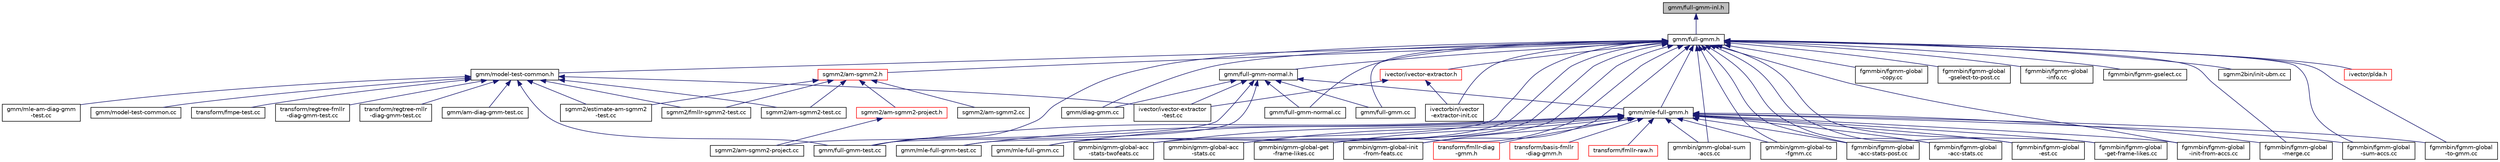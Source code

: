 digraph "gmm/full-gmm-inl.h"
{
  edge [fontname="Helvetica",fontsize="10",labelfontname="Helvetica",labelfontsize="10"];
  node [fontname="Helvetica",fontsize="10",shape=record];
  Node31 [label="gmm/full-gmm-inl.h",height=0.2,width=0.4,color="black", fillcolor="grey75", style="filled", fontcolor="black"];
  Node31 -> Node32 [dir="back",color="midnightblue",fontsize="10",style="solid",fontname="Helvetica"];
  Node32 [label="gmm/full-gmm.h",height=0.2,width=0.4,color="black", fillcolor="white", style="filled",URL="$full-gmm_8h.html"];
  Node32 -> Node33 [dir="back",color="midnightblue",fontsize="10",style="solid",fontname="Helvetica"];
  Node33 [label="gmm/model-test-common.h",height=0.2,width=0.4,color="black", fillcolor="white", style="filled",URL="$model-test-common_8h.html"];
  Node33 -> Node34 [dir="back",color="midnightblue",fontsize="10",style="solid",fontname="Helvetica"];
  Node34 [label="gmm/am-diag-gmm-test.cc",height=0.2,width=0.4,color="black", fillcolor="white", style="filled",URL="$am-diag-gmm-test_8cc.html"];
  Node33 -> Node35 [dir="back",color="midnightblue",fontsize="10",style="solid",fontname="Helvetica"];
  Node35 [label="gmm/full-gmm-test.cc",height=0.2,width=0.4,color="black", fillcolor="white", style="filled",URL="$full-gmm-test_8cc.html"];
  Node33 -> Node36 [dir="back",color="midnightblue",fontsize="10",style="solid",fontname="Helvetica"];
  Node36 [label="gmm/mle-am-diag-gmm\l-test.cc",height=0.2,width=0.4,color="black", fillcolor="white", style="filled",URL="$mle-am-diag-gmm-test_8cc.html"];
  Node33 -> Node37 [dir="back",color="midnightblue",fontsize="10",style="solid",fontname="Helvetica"];
  Node37 [label="gmm/model-test-common.cc",height=0.2,width=0.4,color="black", fillcolor="white", style="filled",URL="$model-test-common_8cc.html"];
  Node33 -> Node38 [dir="back",color="midnightblue",fontsize="10",style="solid",fontname="Helvetica"];
  Node38 [label="transform/fmpe-test.cc",height=0.2,width=0.4,color="black", fillcolor="white", style="filled",URL="$fmpe-test_8cc.html"];
  Node33 -> Node39 [dir="back",color="midnightblue",fontsize="10",style="solid",fontname="Helvetica"];
  Node39 [label="transform/regtree-fmllr\l-diag-gmm-test.cc",height=0.2,width=0.4,color="black", fillcolor="white", style="filled",URL="$regtree-fmllr-diag-gmm-test_8cc.html"];
  Node33 -> Node40 [dir="back",color="midnightblue",fontsize="10",style="solid",fontname="Helvetica"];
  Node40 [label="transform/regtree-mllr\l-diag-gmm-test.cc",height=0.2,width=0.4,color="black", fillcolor="white", style="filled",URL="$regtree-mllr-diag-gmm-test_8cc.html"];
  Node33 -> Node41 [dir="back",color="midnightblue",fontsize="10",style="solid",fontname="Helvetica"];
  Node41 [label="sgmm2/am-sgmm2-test.cc",height=0.2,width=0.4,color="black", fillcolor="white", style="filled",URL="$am-sgmm2-test_8cc.html"];
  Node33 -> Node42 [dir="back",color="midnightblue",fontsize="10",style="solid",fontname="Helvetica"];
  Node42 [label="sgmm2/estimate-am-sgmm2\l-test.cc",height=0.2,width=0.4,color="black", fillcolor="white", style="filled",URL="$estimate-am-sgmm2-test_8cc.html"];
  Node33 -> Node43 [dir="back",color="midnightblue",fontsize="10",style="solid",fontname="Helvetica"];
  Node43 [label="sgmm2/fmllr-sgmm2-test.cc",height=0.2,width=0.4,color="black", fillcolor="white", style="filled",URL="$fmllr-sgmm2-test_8cc.html"];
  Node33 -> Node44 [dir="back",color="midnightblue",fontsize="10",style="solid",fontname="Helvetica"];
  Node44 [label="ivector/ivector-extractor\l-test.cc",height=0.2,width=0.4,color="black", fillcolor="white", style="filled",URL="$ivector-extractor-test_8cc.html"];
  Node32 -> Node45 [dir="back",color="midnightblue",fontsize="10",style="solid",fontname="Helvetica"];
  Node45 [label="gmm/diag-gmm.cc",height=0.2,width=0.4,color="black", fillcolor="white", style="filled",URL="$diag-gmm_8cc.html"];
  Node32 -> Node46 [dir="back",color="midnightblue",fontsize="10",style="solid",fontname="Helvetica"];
  Node46 [label="gmm/full-gmm-normal.h",height=0.2,width=0.4,color="black", fillcolor="white", style="filled",URL="$full-gmm-normal_8h.html"];
  Node46 -> Node45 [dir="back",color="midnightblue",fontsize="10",style="solid",fontname="Helvetica"];
  Node46 -> Node47 [dir="back",color="midnightblue",fontsize="10",style="solid",fontname="Helvetica"];
  Node47 [label="gmm/full-gmm-normal.cc",height=0.2,width=0.4,color="black", fillcolor="white", style="filled",URL="$full-gmm-normal_8cc.html"];
  Node46 -> Node35 [dir="back",color="midnightblue",fontsize="10",style="solid",fontname="Helvetica"];
  Node46 -> Node48 [dir="back",color="midnightblue",fontsize="10",style="solid",fontname="Helvetica"];
  Node48 [label="gmm/mle-full-gmm.h",height=0.2,width=0.4,color="black", fillcolor="white", style="filled",URL="$mle-full-gmm_8h.html"];
  Node48 -> Node35 [dir="back",color="midnightblue",fontsize="10",style="solid",fontname="Helvetica"];
  Node48 -> Node49 [dir="back",color="midnightblue",fontsize="10",style="solid",fontname="Helvetica"];
  Node49 [label="gmm/mle-full-gmm-test.cc",height=0.2,width=0.4,color="black", fillcolor="white", style="filled",URL="$mle-full-gmm-test_8cc.html"];
  Node48 -> Node50 [dir="back",color="midnightblue",fontsize="10",style="solid",fontname="Helvetica"];
  Node50 [label="gmm/mle-full-gmm.cc",height=0.2,width=0.4,color="black", fillcolor="white", style="filled",URL="$mle-full-gmm_8cc.html"];
  Node48 -> Node51 [dir="back",color="midnightblue",fontsize="10",style="solid",fontname="Helvetica"];
  Node51 [label="transform/fmllr-diag\l-gmm.h",height=0.2,width=0.4,color="red", fillcolor="white", style="filled",URL="$fmllr-diag-gmm_8h.html"];
  Node48 -> Node75 [dir="back",color="midnightblue",fontsize="10",style="solid",fontname="Helvetica"];
  Node75 [label="transform/basis-fmllr\l-diag-gmm.h",height=0.2,width=0.4,color="red", fillcolor="white", style="filled",URL="$basis-fmllr-diag-gmm_8h.html"];
  Node48 -> Node76 [dir="back",color="midnightblue",fontsize="10",style="solid",fontname="Helvetica"];
  Node76 [label="transform/fmllr-raw.h",height=0.2,width=0.4,color="red", fillcolor="white", style="filled",URL="$fmllr-raw_8h.html"];
  Node48 -> Node79 [dir="back",color="midnightblue",fontsize="10",style="solid",fontname="Helvetica"];
  Node79 [label="gmmbin/gmm-global-acc\l-stats-twofeats.cc",height=0.2,width=0.4,color="black", fillcolor="white", style="filled",URL="$gmm-global-acc-stats-twofeats_8cc.html"];
  Node48 -> Node80 [dir="back",color="midnightblue",fontsize="10",style="solid",fontname="Helvetica"];
  Node80 [label="gmmbin/gmm-global-acc\l-stats.cc",height=0.2,width=0.4,color="black", fillcolor="white", style="filled",URL="$gmm-global-acc-stats_8cc.html"];
  Node48 -> Node81 [dir="back",color="midnightblue",fontsize="10",style="solid",fontname="Helvetica"];
  Node81 [label="gmmbin/gmm-global-get\l-frame-likes.cc",height=0.2,width=0.4,color="black", fillcolor="white", style="filled",URL="$gmm-global-get-frame-likes_8cc.html"];
  Node48 -> Node82 [dir="back",color="midnightblue",fontsize="10",style="solid",fontname="Helvetica"];
  Node82 [label="gmmbin/gmm-global-init\l-from-feats.cc",height=0.2,width=0.4,color="black", fillcolor="white", style="filled",URL="$gmm-global-init-from-feats_8cc.html"];
  Node48 -> Node83 [dir="back",color="midnightblue",fontsize="10",style="solid",fontname="Helvetica"];
  Node83 [label="gmmbin/gmm-global-sum\l-accs.cc",height=0.2,width=0.4,color="black", fillcolor="white", style="filled",URL="$gmm-global-sum-accs_8cc.html"];
  Node48 -> Node84 [dir="back",color="midnightblue",fontsize="10",style="solid",fontname="Helvetica"];
  Node84 [label="gmmbin/gmm-global-to\l-fgmm.cc",height=0.2,width=0.4,color="black", fillcolor="white", style="filled",URL="$gmm-global-to-fgmm_8cc.html"];
  Node48 -> Node85 [dir="back",color="midnightblue",fontsize="10",style="solid",fontname="Helvetica"];
  Node85 [label="fgmmbin/fgmm-global\l-acc-stats-post.cc",height=0.2,width=0.4,color="black", fillcolor="white", style="filled",URL="$fgmm-global-acc-stats-post_8cc.html"];
  Node48 -> Node86 [dir="back",color="midnightblue",fontsize="10",style="solid",fontname="Helvetica"];
  Node86 [label="fgmmbin/fgmm-global\l-acc-stats.cc",height=0.2,width=0.4,color="black", fillcolor="white", style="filled",URL="$fgmm-global-acc-stats_8cc.html"];
  Node48 -> Node87 [dir="back",color="midnightblue",fontsize="10",style="solid",fontname="Helvetica"];
  Node87 [label="fgmmbin/fgmm-global\l-est.cc",height=0.2,width=0.4,color="black", fillcolor="white", style="filled",URL="$fgmm-global-est_8cc.html"];
  Node48 -> Node88 [dir="back",color="midnightblue",fontsize="10",style="solid",fontname="Helvetica"];
  Node88 [label="fgmmbin/fgmm-global\l-get-frame-likes.cc",height=0.2,width=0.4,color="black", fillcolor="white", style="filled",URL="$fgmm-global-get-frame-likes_8cc.html"];
  Node48 -> Node89 [dir="back",color="midnightblue",fontsize="10",style="solid",fontname="Helvetica"];
  Node89 [label="fgmmbin/fgmm-global\l-init-from-accs.cc",height=0.2,width=0.4,color="black", fillcolor="white", style="filled",URL="$fgmm-global-init-from-accs_8cc.html"];
  Node48 -> Node90 [dir="back",color="midnightblue",fontsize="10",style="solid",fontname="Helvetica"];
  Node90 [label="fgmmbin/fgmm-global\l-merge.cc",height=0.2,width=0.4,color="black", fillcolor="white", style="filled",URL="$fgmm-global-merge_8cc.html"];
  Node48 -> Node91 [dir="back",color="midnightblue",fontsize="10",style="solid",fontname="Helvetica"];
  Node91 [label="fgmmbin/fgmm-global\l-sum-accs.cc",height=0.2,width=0.4,color="black", fillcolor="white", style="filled",URL="$fgmm-global-sum-accs_8cc.html"];
  Node48 -> Node92 [dir="back",color="midnightblue",fontsize="10",style="solid",fontname="Helvetica"];
  Node92 [label="fgmmbin/fgmm-global\l-to-gmm.cc",height=0.2,width=0.4,color="black", fillcolor="white", style="filled",URL="$fgmm-global-to-gmm_8cc.html"];
  Node46 -> Node93 [dir="back",color="midnightblue",fontsize="10",style="solid",fontname="Helvetica"];
  Node93 [label="gmm/full-gmm.cc",height=0.2,width=0.4,color="black", fillcolor="white", style="filled",URL="$full-gmm_8cc.html"];
  Node46 -> Node94 [dir="back",color="midnightblue",fontsize="10",style="solid",fontname="Helvetica"];
  Node94 [label="sgmm2/am-sgmm2-project.cc",height=0.2,width=0.4,color="black", fillcolor="white", style="filled",URL="$am-sgmm2-project_8cc.html"];
  Node46 -> Node44 [dir="back",color="midnightblue",fontsize="10",style="solid",fontname="Helvetica"];
  Node32 -> Node47 [dir="back",color="midnightblue",fontsize="10",style="solid",fontname="Helvetica"];
  Node32 -> Node35 [dir="back",color="midnightblue",fontsize="10",style="solid",fontname="Helvetica"];
  Node32 -> Node48 [dir="back",color="midnightblue",fontsize="10",style="solid",fontname="Helvetica"];
  Node32 -> Node93 [dir="back",color="midnightblue",fontsize="10",style="solid",fontname="Helvetica"];
  Node32 -> Node49 [dir="back",color="midnightblue",fontsize="10",style="solid",fontname="Helvetica"];
  Node32 -> Node50 [dir="back",color="midnightblue",fontsize="10",style="solid",fontname="Helvetica"];
  Node32 -> Node79 [dir="back",color="midnightblue",fontsize="10",style="solid",fontname="Helvetica"];
  Node32 -> Node80 [dir="back",color="midnightblue",fontsize="10",style="solid",fontname="Helvetica"];
  Node32 -> Node81 [dir="back",color="midnightblue",fontsize="10",style="solid",fontname="Helvetica"];
  Node32 -> Node82 [dir="back",color="midnightblue",fontsize="10",style="solid",fontname="Helvetica"];
  Node32 -> Node83 [dir="back",color="midnightblue",fontsize="10",style="solid",fontname="Helvetica"];
  Node32 -> Node84 [dir="back",color="midnightblue",fontsize="10",style="solid",fontname="Helvetica"];
  Node32 -> Node85 [dir="back",color="midnightblue",fontsize="10",style="solid",fontname="Helvetica"];
  Node32 -> Node86 [dir="back",color="midnightblue",fontsize="10",style="solid",fontname="Helvetica"];
  Node32 -> Node95 [dir="back",color="midnightblue",fontsize="10",style="solid",fontname="Helvetica"];
  Node95 [label="fgmmbin/fgmm-global\l-copy.cc",height=0.2,width=0.4,color="black", fillcolor="white", style="filled",URL="$fgmm-global-copy_8cc.html"];
  Node32 -> Node87 [dir="back",color="midnightblue",fontsize="10",style="solid",fontname="Helvetica"];
  Node32 -> Node88 [dir="back",color="midnightblue",fontsize="10",style="solid",fontname="Helvetica"];
  Node32 -> Node96 [dir="back",color="midnightblue",fontsize="10",style="solid",fontname="Helvetica"];
  Node96 [label="fgmmbin/fgmm-global\l-gselect-to-post.cc",height=0.2,width=0.4,color="black", fillcolor="white", style="filled",URL="$fgmm-global-gselect-to-post_8cc.html"];
  Node32 -> Node97 [dir="back",color="midnightblue",fontsize="10",style="solid",fontname="Helvetica"];
  Node97 [label="fgmmbin/fgmm-global\l-info.cc",height=0.2,width=0.4,color="black", fillcolor="white", style="filled",URL="$fgmm-global-info_8cc.html"];
  Node32 -> Node89 [dir="back",color="midnightblue",fontsize="10",style="solid",fontname="Helvetica"];
  Node32 -> Node90 [dir="back",color="midnightblue",fontsize="10",style="solid",fontname="Helvetica"];
  Node32 -> Node91 [dir="back",color="midnightblue",fontsize="10",style="solid",fontname="Helvetica"];
  Node32 -> Node92 [dir="back",color="midnightblue",fontsize="10",style="solid",fontname="Helvetica"];
  Node32 -> Node98 [dir="back",color="midnightblue",fontsize="10",style="solid",fontname="Helvetica"];
  Node98 [label="fgmmbin/fgmm-gselect.cc",height=0.2,width=0.4,color="black", fillcolor="white", style="filled",URL="$fgmm-gselect_8cc.html"];
  Node32 -> Node99 [dir="back",color="midnightblue",fontsize="10",style="solid",fontname="Helvetica"];
  Node99 [label="sgmm2/am-sgmm2.h",height=0.2,width=0.4,color="red", fillcolor="white", style="filled",URL="$am-sgmm2_8h.html"];
  Node99 -> Node100 [dir="back",color="midnightblue",fontsize="10",style="solid",fontname="Helvetica"];
  Node100 [label="sgmm2/am-sgmm2-project.h",height=0.2,width=0.4,color="red", fillcolor="white", style="filled",URL="$am-sgmm2-project_8h.html"];
  Node100 -> Node94 [dir="back",color="midnightblue",fontsize="10",style="solid",fontname="Helvetica"];
  Node99 -> Node41 [dir="back",color="midnightblue",fontsize="10",style="solid",fontname="Helvetica"];
  Node99 -> Node102 [dir="back",color="midnightblue",fontsize="10",style="solid",fontname="Helvetica"];
  Node102 [label="sgmm2/am-sgmm2.cc",height=0.2,width=0.4,color="black", fillcolor="white", style="filled",URL="$am-sgmm2_8cc.html"];
  Node99 -> Node42 [dir="back",color="midnightblue",fontsize="10",style="solid",fontname="Helvetica"];
  Node99 -> Node43 [dir="back",color="midnightblue",fontsize="10",style="solid",fontname="Helvetica"];
  Node32 -> Node130 [dir="back",color="midnightblue",fontsize="10",style="solid",fontname="Helvetica"];
  Node130 [label="sgmm2bin/init-ubm.cc",height=0.2,width=0.4,color="black", fillcolor="white", style="filled",URL="$init-ubm_8cc.html"];
  Node32 -> Node131 [dir="back",color="midnightblue",fontsize="10",style="solid",fontname="Helvetica"];
  Node131 [label="ivector/ivector-extractor.h",height=0.2,width=0.4,color="red", fillcolor="white", style="filled",URL="$ivector-extractor_8h.html"];
  Node131 -> Node44 [dir="back",color="midnightblue",fontsize="10",style="solid",fontname="Helvetica"];
  Node131 -> Node139 [dir="back",color="midnightblue",fontsize="10",style="solid",fontname="Helvetica"];
  Node139 [label="ivectorbin/ivector\l-extractor-init.cc",height=0.2,width=0.4,color="black", fillcolor="white", style="filled",URL="$ivector-extractor-init_8cc.html"];
  Node32 -> Node143 [dir="back",color="midnightblue",fontsize="10",style="solid",fontname="Helvetica"];
  Node143 [label="ivector/plda.h",height=0.2,width=0.4,color="red", fillcolor="white", style="filled",URL="$plda_8h.html"];
  Node32 -> Node139 [dir="back",color="midnightblue",fontsize="10",style="solid",fontname="Helvetica"];
}
